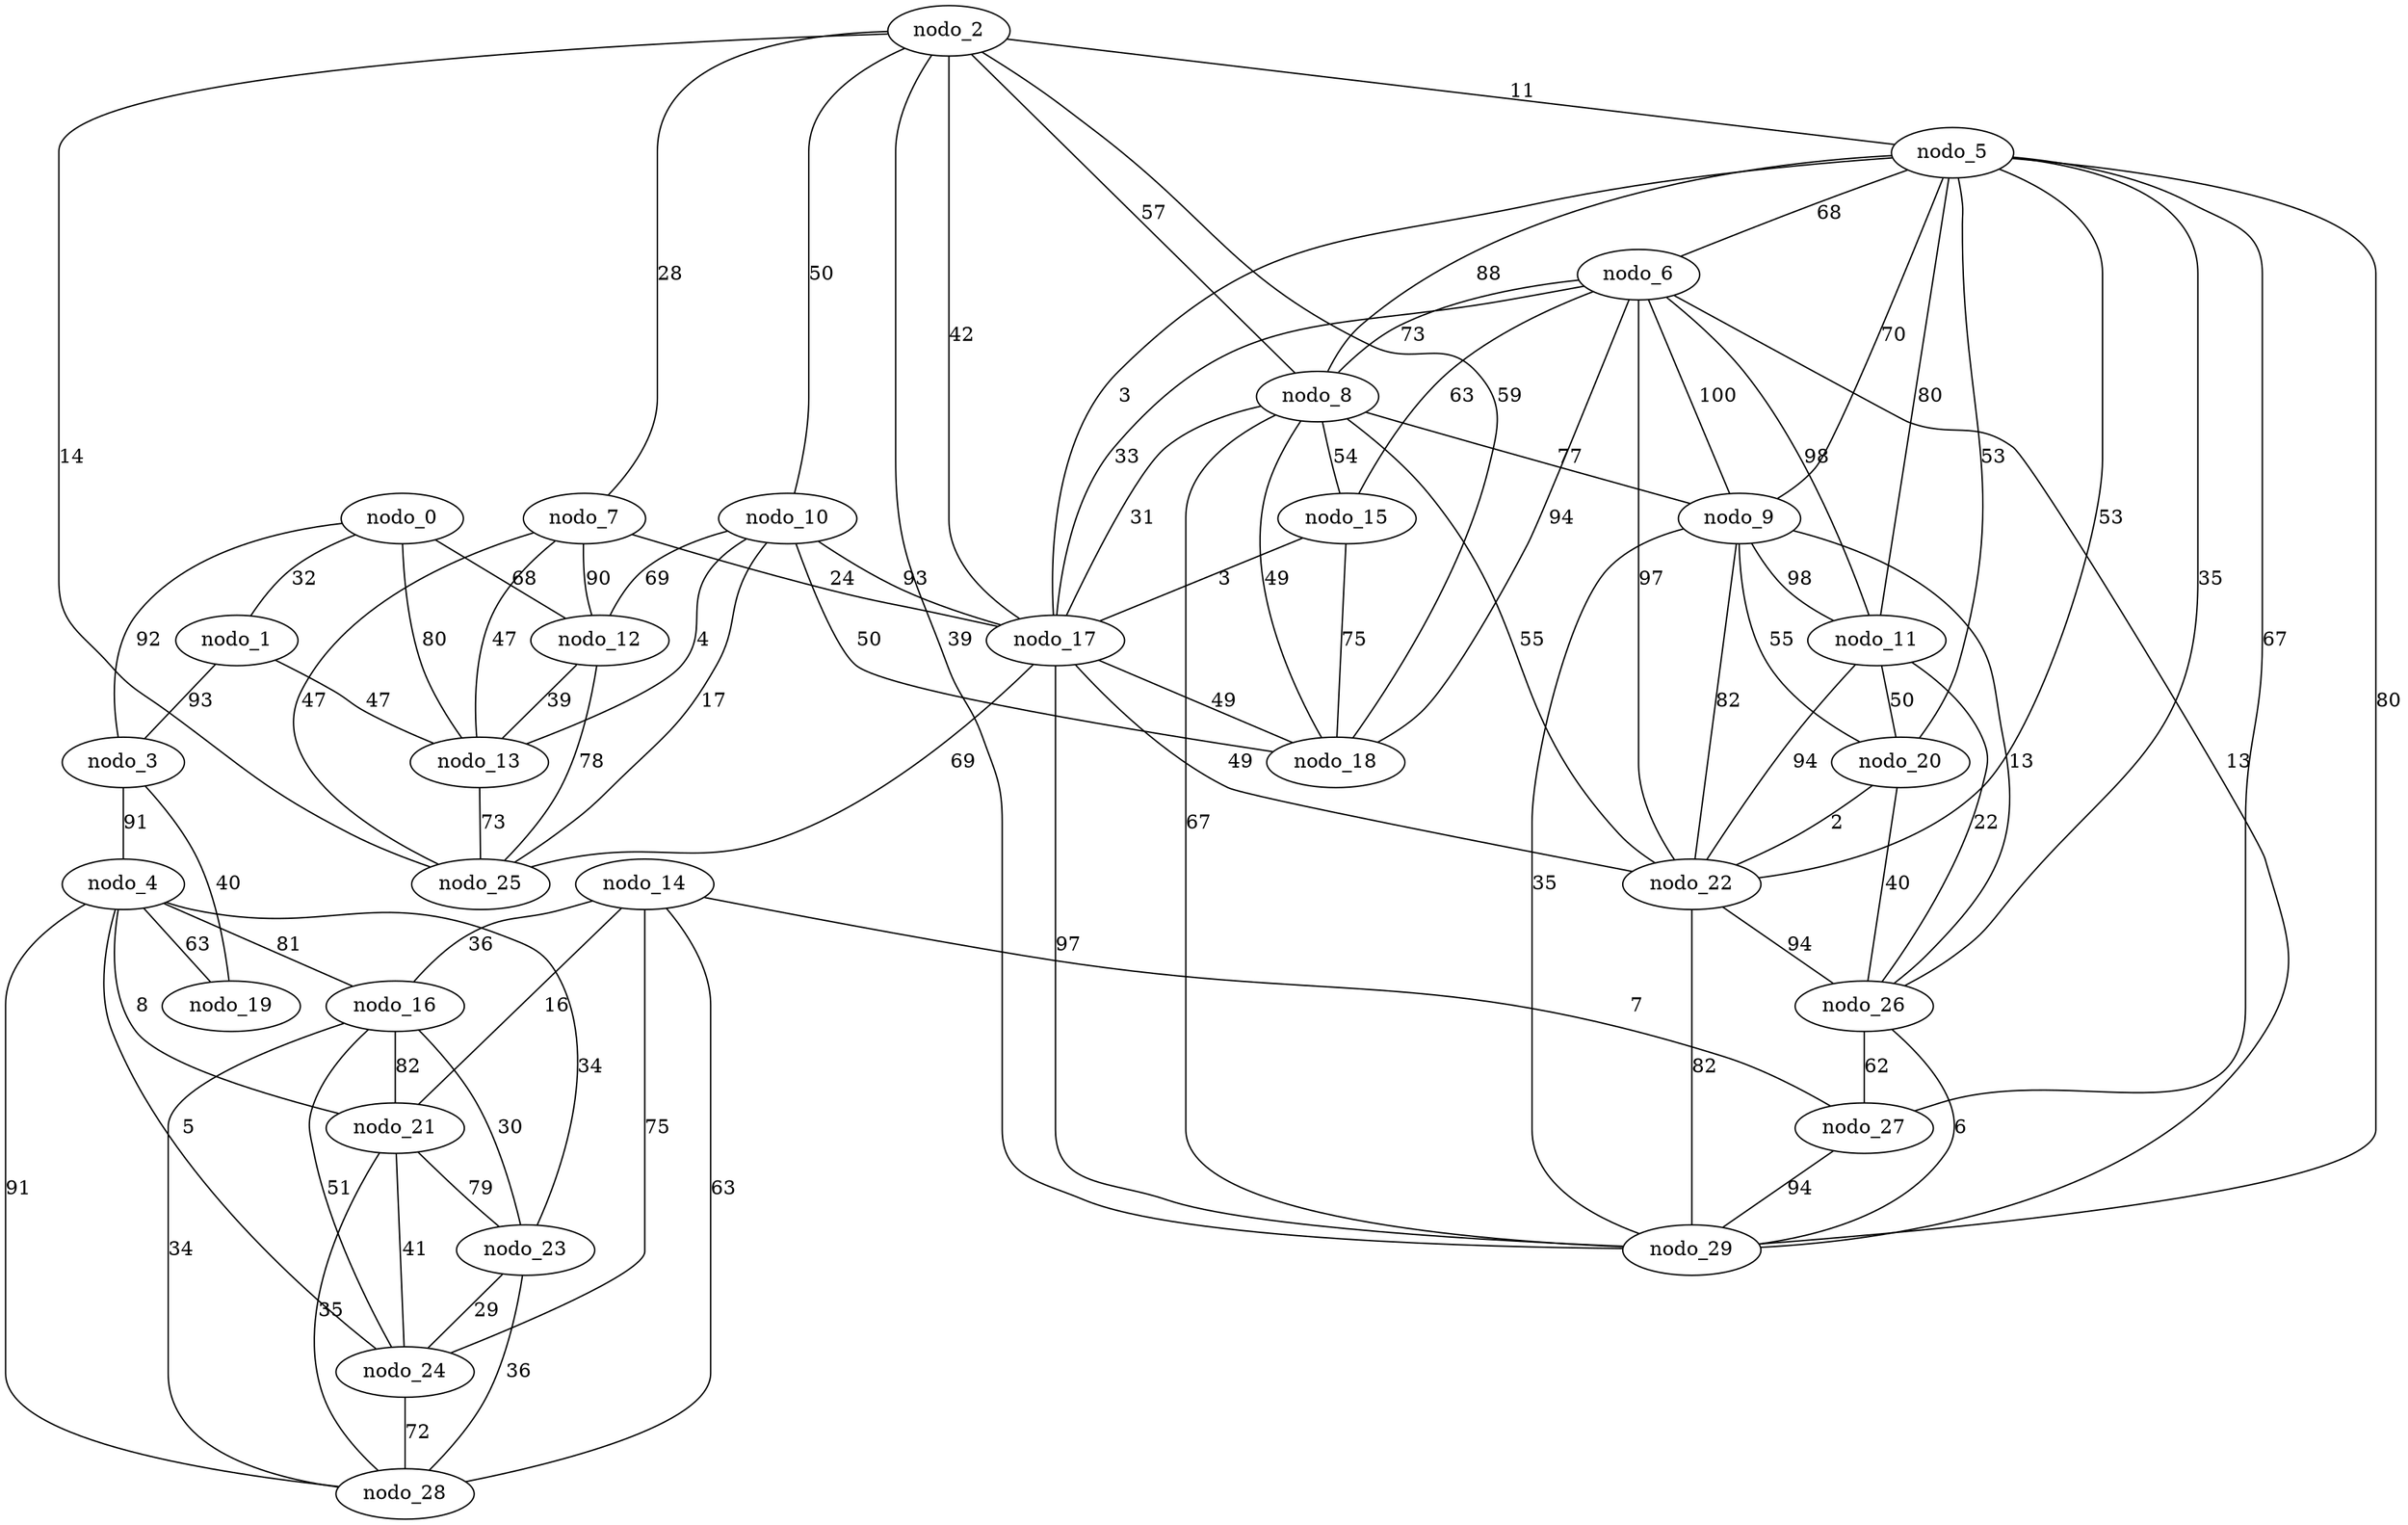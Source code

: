 graph gen_geografico_30 {
  nodo_0 -- nodo_13 [label=80 weight=80];
  nodo_0 -- nodo_12 [label=68 weight=68];
  nodo_5 -- nodo_29 [label=80 weight=80];
  nodo_10 -- nodo_12 [label=69 weight=69];
  nodo_4 -- nodo_16 [label=81 weight=81];
  nodo_11 -- nodo_26 [label=22 weight=22];
  nodo_4 -- nodo_19 [label=63 weight=63];
  nodo_14 -- nodo_16 [label=36 weight=36];
  nodo_10 -- nodo_13 [label=4 weight=4];
  nodo_10 -- nodo_18 [label=50 weight=50];
  nodo_10 -- nodo_17 [label=93 weight=93];
  nodo_14 -- nodo_21 [label=16 weight=16];
  nodo_5 -- nodo_20 [label=53 weight=53];
  nodo_8 -- nodo_15 [label=54 weight=54];
  nodo_9 -- nodo_26 [label=13 weight=13];
  nodo_5 -- nodo_22 [label=53 weight=53];
  nodo_8 -- nodo_18 [label=49 weight=49];
  nodo_14 -- nodo_24 [label=75 weight=75];
  nodo_5 -- nodo_27 [label=67 weight=67];
  nodo_9 -- nodo_29 [label=35 weight=35];
  nodo_5 -- nodo_26 [label=35 weight=35];
  nodo_8 -- nodo_17 [label=31 weight=31];
  nodo_21 -- nodo_23 [label=79 weight=79];
  nodo_21 -- nodo_24 [label=41 weight=41];
  nodo_9 -- nodo_22 [label=82 weight=82];
  nodo_21 -- nodo_28 [label=35 weight=35];
  nodo_9 -- nodo_20 [label=55 weight=55];
  nodo_1 -- nodo_3 [label=93 weight=93];
  nodo_3 -- nodo_4 [label=91 weight=91];
  nodo_4 -- nodo_28 [label=91 weight=91];
  nodo_14 -- nodo_28 [label=63 weight=63];
  nodo_10 -- nodo_25 [label=17 weight=17];
  nodo_14 -- nodo_27 [label=7 weight=7];
  nodo_3 -- nodo_19 [label=40 weight=40];
  nodo_5 -- nodo_6 [label=68 weight=68];
  nodo_17 -- nodo_18 [label=49 weight=49];
  nodo_5 -- nodo_8 [label=88 weight=88];
  nodo_5 -- nodo_9 [label=70 weight=70];
  nodo_7 -- nodo_13 [label=47 weight=47];
  nodo_17 -- nodo_25 [label=69 weight=69];
  nodo_20 -- nodo_26 [label=40 weight=40];
  nodo_4 -- nodo_21 [label=8 weight=8];
  nodo_7 -- nodo_12 [label=90 weight=90];
  nodo_4 -- nodo_24 [label=5 weight=5];
  nodo_7 -- nodo_17 [label=24 weight=24];
  nodo_8 -- nodo_29 [label=67 weight=67];
  nodo_4 -- nodo_23 [label=34 weight=34];
  nodo_17 -- nodo_22 [label=49 weight=49];
  nodo_20 -- nodo_22 [label=2 weight=2];
  nodo_24 -- nodo_28 [label=72 weight=72];
  nodo_8 -- nodo_22 [label=55 weight=55];
  nodo_6 -- nodo_18 [label=94 weight=94];
  nodo_12 -- nodo_13 [label=39 weight=39];
  nodo_2 -- nodo_17 [label=42 weight=42];
  nodo_13 -- nodo_25 [label=73 weight=73];
  nodo_2 -- nodo_18 [label=59 weight=59];
  nodo_17 -- nodo_29 [label=97 weight=97];
  nodo_6 -- nodo_11 [label=98 weight=98];
  nodo_16 -- nodo_24 [label=51 weight=51];
  nodo_7 -- nodo_25 [label=47 weight=47];
  nodo_2 -- nodo_10 [label=50 weight=50];
  nodo_6 -- nodo_15 [label=63 weight=63];
  nodo_16 -- nodo_21 [label=82 weight=82];
  nodo_6 -- nodo_17 [label=33 weight=33];
  nodo_16 -- nodo_23 [label=30 weight=30];
  nodo_23 -- nodo_24 [label=29 weight=29];
  nodo_27 -- nodo_29 [label=94 weight=94];
  nodo_23 -- nodo_28 [label=36 weight=36];
  nodo_0 -- nodo_1 [label=32 weight=32];
  nodo_0 -- nodo_3 [label=92 weight=92];
  nodo_1 -- nodo_13 [label=47 weight=47];
  nodo_2 -- nodo_5 [label=11 weight=11];
  nodo_2 -- nodo_25 [label=14 weight=14];
  nodo_5 -- nodo_17 [label=3 weight=3];
  nodo_6 -- nodo_29 [label=13 weight=13];
  nodo_2 -- nodo_7 [label=28 weight=28];
  nodo_2 -- nodo_8 [label=57 weight=57];
  nodo_12 -- nodo_25 [label=78 weight=78];
  nodo_2 -- nodo_29 [label=39 weight=39];
  nodo_16 -- nodo_28 [label=34 weight=34];
  nodo_15 -- nodo_17 [label=3 weight=3];
  nodo_15 -- nodo_18 [label=75 weight=75];
  nodo_6 -- nodo_8 [label=73 weight=73];
  nodo_6 -- nodo_9 [label=100 weight=100];
  nodo_6 -- nodo_22 [label=97 weight=97];
  nodo_8 -- nodo_9 [label=77 weight=77];
  nodo_5 -- nodo_11 [label=80 weight=80];
  nodo_11 -- nodo_22 [label=94 weight=94];
  nodo_11 -- nodo_20 [label=50 weight=50];
  nodo_26 -- nodo_29 [label=6 weight=6];
  nodo_26 -- nodo_27 [label=62 weight=62];
  nodo_22 -- nodo_26 [label=94 weight=94];
  nodo_9 -- nodo_11 [label=98 weight=98];
  nodo_22 -- nodo_29 [label=82 weight=82];
}